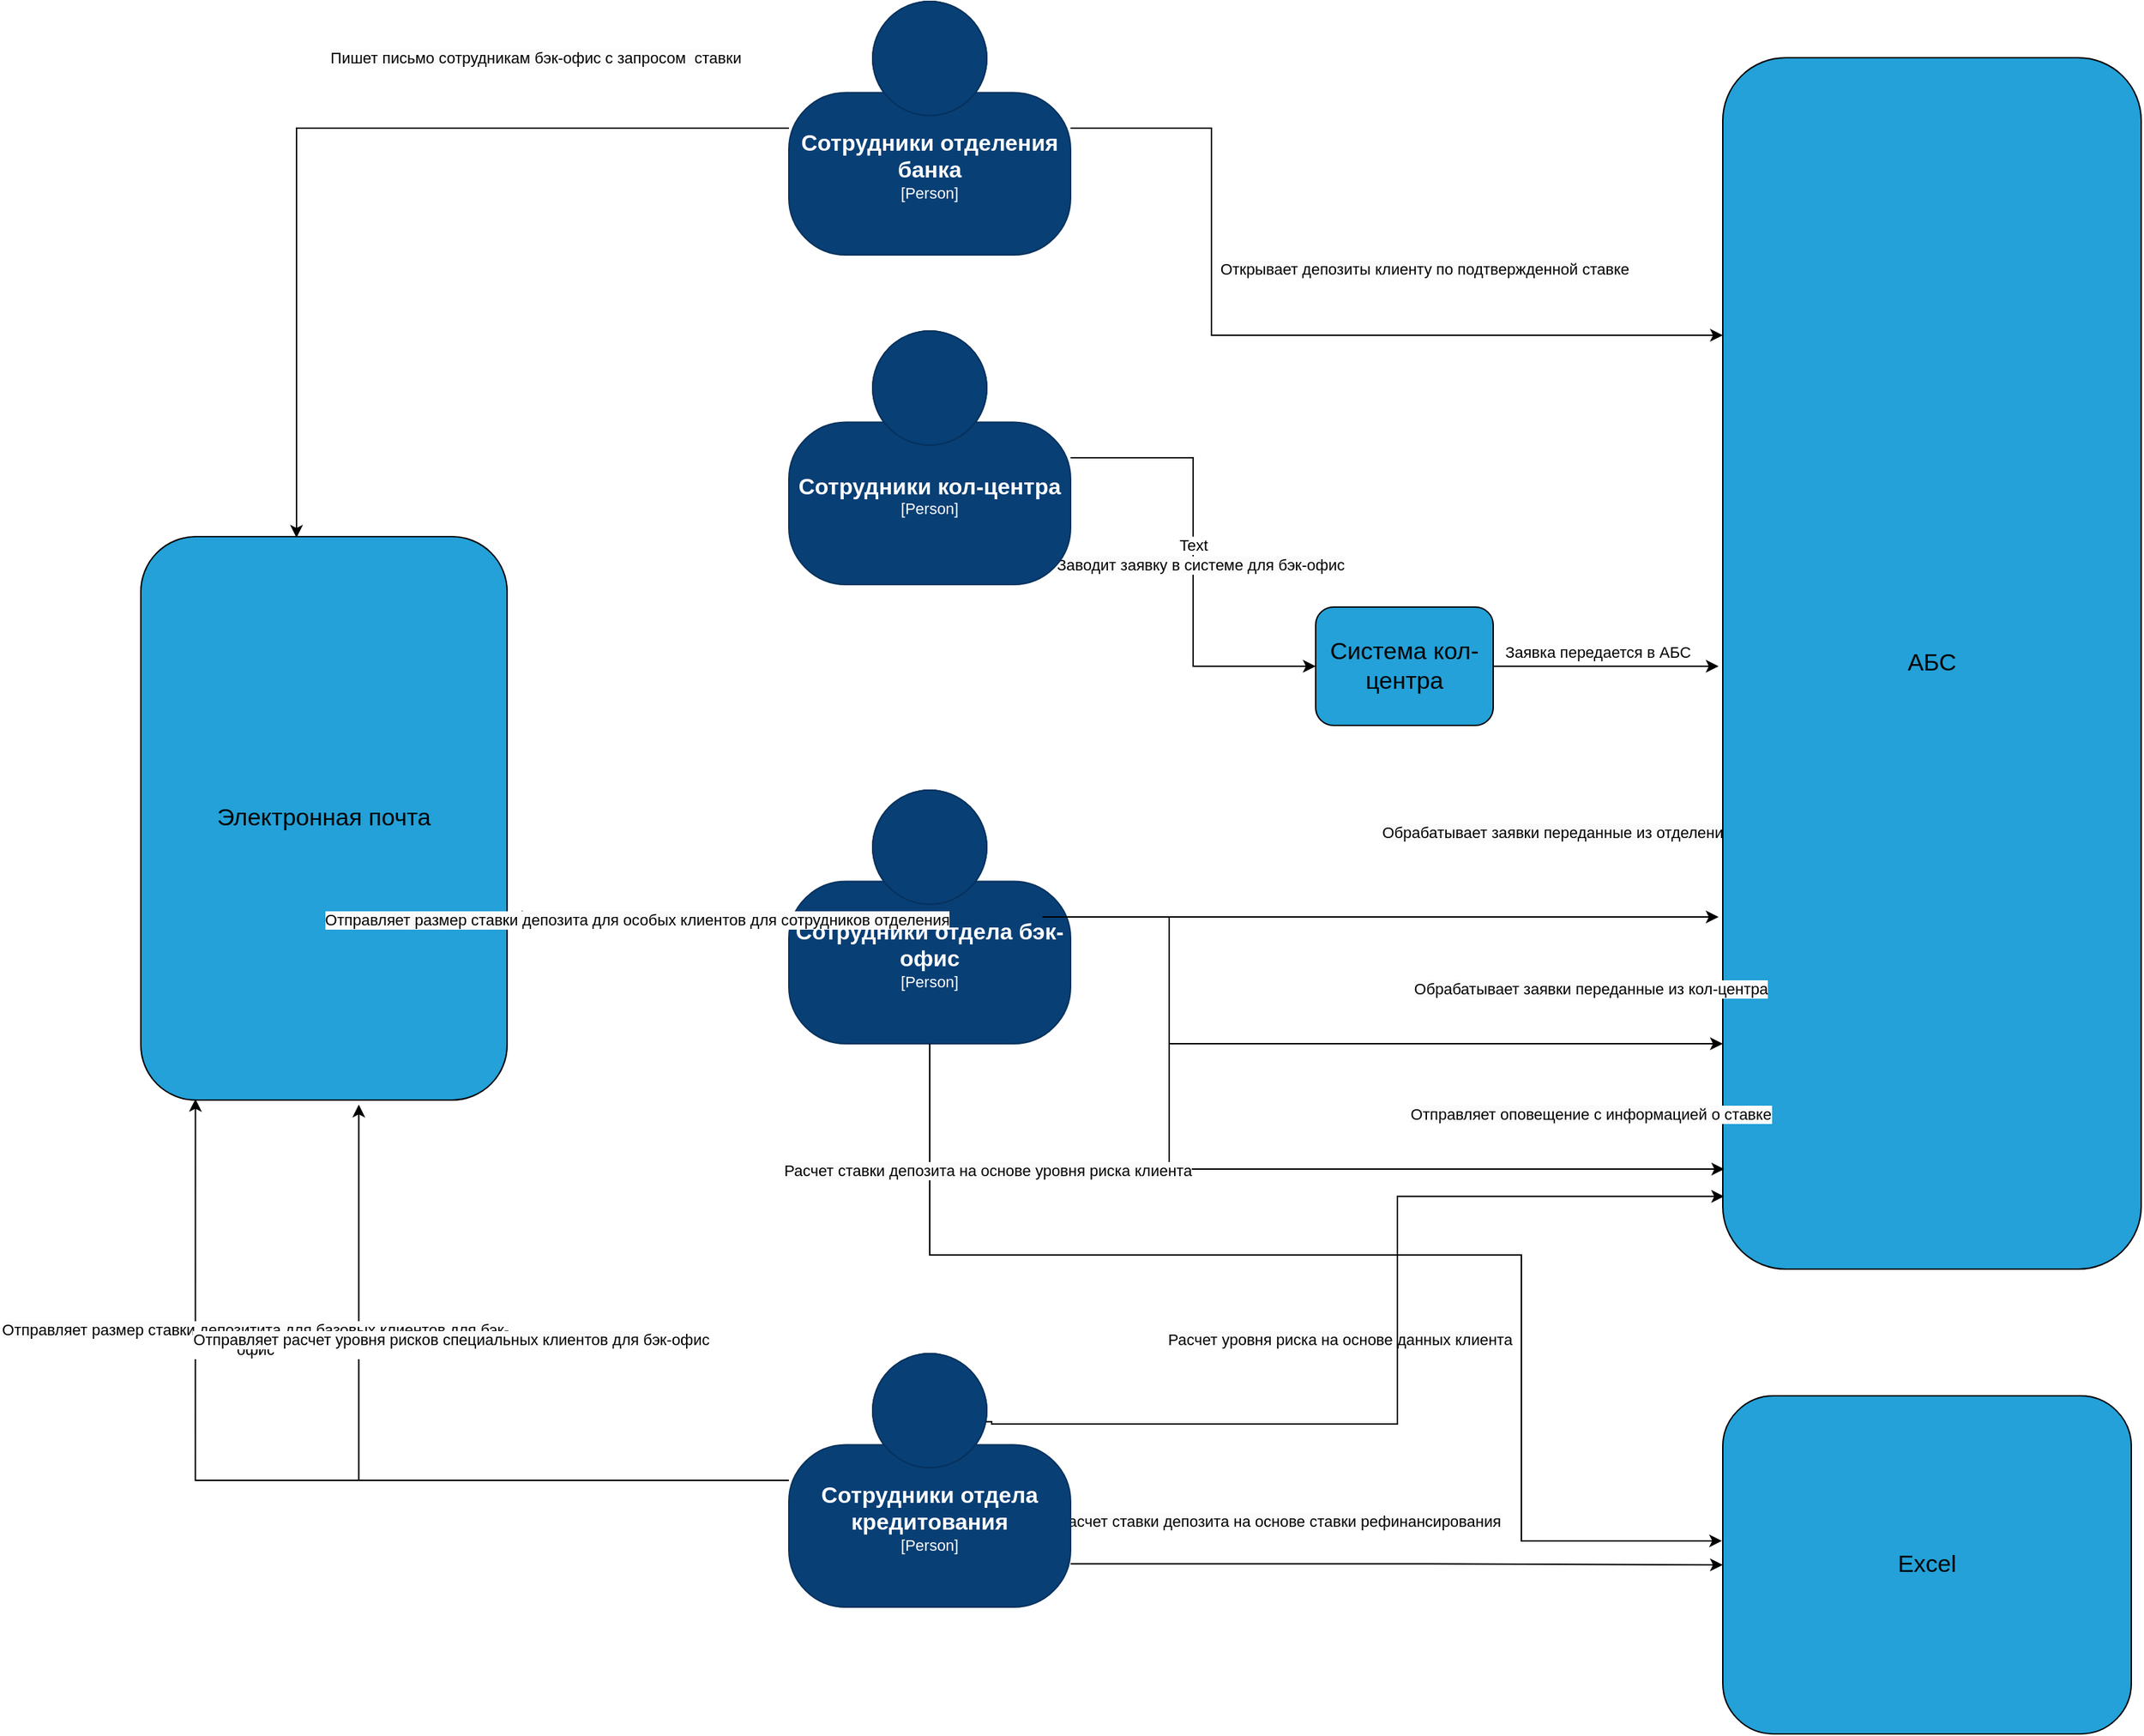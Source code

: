 <mxfile version="26.0.16">
  <diagram name="Страница — 1" id="9vtJU-iHYAu7Qe4TZaTC">
    <mxGraphModel dx="2772" dy="1955" grid="1" gridSize="10" guides="1" tooltips="1" connect="1" arrows="1" fold="1" page="1" pageScale="1" pageWidth="827" pageHeight="1169" math="0" shadow="0">
      <root>
        <mxCell id="0" />
        <mxCell id="1" parent="0" />
        <mxCell id="27JABKe4xjO0IqMqAIFX-33" style="edgeStyle=orthogonalEdgeStyle;rounded=0;orthogonalLoop=1;jettySize=auto;html=1;" edge="1" parent="1" source="27JABKe4xjO0IqMqAIFX-1">
          <mxGeometry relative="1" as="geometry">
            <mxPoint x="690" y="990" as="targetPoint" />
            <Array as="points" />
          </mxGeometry>
        </mxCell>
        <mxCell id="27JABKe4xjO0IqMqAIFX-34" value="&lt;font style=&quot;text-wrap-mode: wrap; background-color: rgb(251, 251, 251);&quot;&gt;Обрабатывает заявки переданные из отделения банка&lt;/font&gt;&lt;div&gt;&lt;font style=&quot;text-wrap-mode: wrap; background-color: rgb(251, 251, 251); font-size: 17px;&quot;&gt;&lt;br&gt;&lt;/font&gt;&lt;/div&gt;" style="edgeLabel;html=1;align=center;verticalAlign=middle;resizable=0;points=[];" vertex="1" connectable="0" parent="27JABKe4xjO0IqMqAIFX-33">
          <mxGeometry x="-0.479" y="-1" relative="1" as="geometry">
            <mxPoint x="241" y="-51" as="offset" />
          </mxGeometry>
        </mxCell>
        <object placeholders="1" c4Name="Сотрудники отдела бэк-офис" c4Type="Person" c4Description="" label="&lt;font style=&quot;font-size: 16px&quot;&gt;&lt;b&gt;%c4Name%&lt;/b&gt;&lt;/font&gt;&lt;div&gt;[%c4Type%]&lt;/div&gt;&lt;br&gt;&lt;div&gt;&lt;font style=&quot;font-size: 11px&quot;&gt;&lt;font color=&quot;#cccccc&quot;&gt;%c4Description%&lt;/font&gt;&lt;/div&gt;" id="27JABKe4xjO0IqMqAIFX-1">
          <mxCell style="html=1;fontSize=11;dashed=0;whiteSpace=wrap;fillColor=#083F75;strokeColor=#06315C;fontColor=#ffffff;shape=mxgraph.c4.person2;align=center;metaEdit=1;points=[[0.5,0,0],[1,0.5,0],[1,0.75,0],[0.75,1,0],[0.5,1,0],[0.25,1,0],[0,0.75,0],[0,0.5,0]];resizable=0;" vertex="1" parent="1">
            <mxGeometry x="30" y="900" width="200" height="180" as="geometry" />
          </mxCell>
        </object>
        <object placeholders="1" c4Name="Сотрудники отделения банка" c4Type="Person" c4Description="" label="&lt;font style=&quot;font-size: 16px&quot;&gt;&lt;b&gt;%c4Name%&lt;/b&gt;&lt;/font&gt;&lt;div&gt;[%c4Type%]&lt;/div&gt;&lt;br&gt;&lt;div&gt;&lt;font style=&quot;font-size: 11px&quot;&gt;&lt;font color=&quot;#cccccc&quot;&gt;%c4Description%&lt;/font&gt;&lt;/div&gt;" id="27JABKe4xjO0IqMqAIFX-2">
          <mxCell style="html=1;fontSize=11;dashed=0;whiteSpace=wrap;fillColor=#083F75;strokeColor=#06315C;fontColor=#ffffff;shape=mxgraph.c4.person2;align=center;metaEdit=1;points=[[0.5,0,0],[1,0.5,0],[1,0.75,0],[0.75,1,0],[0.5,1,0],[0.25,1,0],[0,0.75,0],[0,0.5,0]];resizable=0;" vertex="1" parent="1">
            <mxGeometry x="30" y="340" width="200" height="180" as="geometry" />
          </mxCell>
        </object>
        <mxCell id="27JABKe4xjO0IqMqAIFX-27" style="edgeStyle=orthogonalEdgeStyle;rounded=0;orthogonalLoop=1;jettySize=auto;html=1;entryX=0;entryY=0.5;entryDx=0;entryDy=0;" edge="1" parent="1" source="27JABKe4xjO0IqMqAIFX-3" target="27JABKe4xjO0IqMqAIFX-19">
          <mxGeometry relative="1" as="geometry" />
        </mxCell>
        <mxCell id="27JABKe4xjO0IqMqAIFX-28" value="Text" style="edgeLabel;html=1;align=center;verticalAlign=middle;resizable=0;points=[];" vertex="1" connectable="0" parent="27JABKe4xjO0IqMqAIFX-27">
          <mxGeometry x="-0.079" relative="1" as="geometry">
            <mxPoint as="offset" />
          </mxGeometry>
        </mxCell>
        <mxCell id="27JABKe4xjO0IqMqAIFX-29" value="&lt;span style=&quot;text-wrap-mode: wrap; background-color: rgb(251, 251, 251);&quot;&gt;&lt;font&gt;Заводит заявку в системе для бэк-офис&lt;/font&gt;&lt;/span&gt;" style="edgeLabel;html=1;align=center;verticalAlign=middle;resizable=0;points=[];" vertex="1" connectable="0" parent="27JABKe4xjO0IqMqAIFX-27">
          <mxGeometry x="-0.079" y="-2" relative="1" as="geometry">
            <mxPoint x="7" y="14" as="offset" />
          </mxGeometry>
        </mxCell>
        <object placeholders="1" c4Name="Сотрудники кол-центра" c4Type="Person" c4Description="" label="&lt;font style=&quot;font-size: 16px&quot;&gt;&lt;b&gt;%c4Name%&lt;/b&gt;&lt;/font&gt;&lt;div&gt;[%c4Type%]&lt;/div&gt;&lt;br&gt;&lt;div&gt;&lt;font style=&quot;font-size: 11px&quot;&gt;&lt;font color=&quot;#cccccc&quot;&gt;%c4Description%&lt;/font&gt;&lt;/div&gt;" id="27JABKe4xjO0IqMqAIFX-3">
          <mxCell style="html=1;fontSize=11;dashed=0;whiteSpace=wrap;fillColor=#083F75;strokeColor=#06315C;fontColor=#ffffff;shape=mxgraph.c4.person2;align=center;metaEdit=1;points=[[0.5,0,0],[1,0.5,0],[1,0.75,0],[0.75,1,0],[0.5,1,0],[0.25,1,0],[0,0.75,0],[0,0.5,0]];resizable=0;" vertex="1" parent="1">
            <mxGeometry x="30" y="574" width="200" height="180" as="geometry" />
          </mxCell>
        </object>
        <mxCell id="27JABKe4xjO0IqMqAIFX-42" style="edgeStyle=orthogonalEdgeStyle;rounded=0;orthogonalLoop=1;jettySize=auto;html=1;entryX=0;entryY=0.5;entryDx=0;entryDy=0;exitX=1;exitY=0.829;exitDx=0;exitDy=0;exitPerimeter=0;" edge="1" parent="1" source="27JABKe4xjO0IqMqAIFX-5" target="27JABKe4xjO0IqMqAIFX-22">
          <mxGeometry relative="1" as="geometry" />
        </mxCell>
        <mxCell id="27JABKe4xjO0IqMqAIFX-43" value="&lt;span style=&quot;text-wrap-mode: wrap; background-color: rgb(251, 251, 251);&quot;&gt;&lt;font&gt;Расчет ставки депозита на основе ставки рефинансирования&lt;/font&gt;&lt;/span&gt;" style="edgeLabel;html=1;align=center;verticalAlign=middle;resizable=0;points=[];" vertex="1" connectable="0" parent="27JABKe4xjO0IqMqAIFX-42">
          <mxGeometry x="-0.087" y="-3" relative="1" as="geometry">
            <mxPoint x="-64" y="-33" as="offset" />
          </mxGeometry>
        </mxCell>
        <mxCell id="27JABKe4xjO0IqMqAIFX-48" value="&lt;span style=&quot;text-wrap-mode: wrap; background-color: rgb(251, 251, 251);&quot;&gt;&lt;font&gt;Расчет уровня риска на основе данных клиента&lt;/font&gt;&lt;/span&gt;" style="edgeLabel;html=1;align=center;verticalAlign=middle;resizable=0;points=[];" vertex="1" connectable="0" parent="27JABKe4xjO0IqMqAIFX-42">
          <mxGeometry x="-0.087" y="-3" relative="1" as="geometry">
            <mxPoint x="-21" y="-162" as="offset" />
          </mxGeometry>
        </mxCell>
        <mxCell id="27JABKe4xjO0IqMqAIFX-61" style="edgeStyle=orthogonalEdgeStyle;rounded=0;orthogonalLoop=1;jettySize=auto;html=1;entryX=0.595;entryY=1.008;entryDx=0;entryDy=0;entryPerimeter=0;" edge="1" parent="1" source="27JABKe4xjO0IqMqAIFX-5" target="27JABKe4xjO0IqMqAIFX-21">
          <mxGeometry relative="1" as="geometry">
            <mxPoint x="-230" y="1130.0" as="targetPoint" />
          </mxGeometry>
        </mxCell>
        <object placeholders="1" c4Name="Сотрудники отдела кредитования" c4Type="Person" c4Description="" label="&lt;font style=&quot;font-size: 16px&quot;&gt;&lt;b&gt;%c4Name%&lt;/b&gt;&lt;/font&gt;&lt;div&gt;[%c4Type%]&lt;/div&gt;&lt;br&gt;&lt;div&gt;&lt;font style=&quot;font-size: 11px&quot;&gt;&lt;font color=&quot;#cccccc&quot;&gt;%c4Description%&lt;/font&gt;&lt;/div&gt;" id="27JABKe4xjO0IqMqAIFX-5">
          <mxCell style="html=1;fontSize=11;dashed=0;whiteSpace=wrap;fillColor=#083F75;strokeColor=#06315C;fontColor=#ffffff;shape=mxgraph.c4.person2;align=center;metaEdit=1;points=[[0.5,0,0],[1,0.5,0],[1,0.75,0],[0.75,1,0],[0.5,1,0],[0.25,1,0],[0,0.75,0],[0,0.5,0]];resizable=0;" vertex="1" parent="1">
            <mxGeometry x="30" y="1300" width="200" height="180" as="geometry" />
          </mxCell>
        </object>
        <mxCell id="27JABKe4xjO0IqMqAIFX-30" style="edgeStyle=orthogonalEdgeStyle;rounded=0;orthogonalLoop=1;jettySize=auto;html=1;" edge="1" parent="1" source="27JABKe4xjO0IqMqAIFX-19">
          <mxGeometry relative="1" as="geometry">
            <mxPoint x="690" y="812.0" as="targetPoint" />
          </mxGeometry>
        </mxCell>
        <mxCell id="27JABKe4xjO0IqMqAIFX-31" value="Заявка передается в АБС" style="edgeLabel;html=1;align=center;verticalAlign=middle;resizable=0;points=[];" vertex="1" connectable="0" parent="27JABKe4xjO0IqMqAIFX-30">
          <mxGeometry x="-0.003" y="3" relative="1" as="geometry">
            <mxPoint x="-9" y="-10" as="offset" />
          </mxGeometry>
        </mxCell>
        <mxCell id="27JABKe4xjO0IqMqAIFX-19" value="&lt;font style=&quot;font-size: 17px;&quot;&gt;Система кол-центра&lt;/font&gt;" style="rounded=1;whiteSpace=wrap;html=1;fillColor=#23A1D8;" vertex="1" parent="1">
          <mxGeometry x="404" y="770" width="126" height="84" as="geometry" />
        </mxCell>
        <mxCell id="27JABKe4xjO0IqMqAIFX-20" value="&lt;div&gt;&lt;font style=&quot;font-size: 17px;&quot;&gt;АБС&lt;/font&gt;&lt;/div&gt;" style="rounded=1;whiteSpace=wrap;html=1;fillColor=#23A1D8;" vertex="1" parent="1">
          <mxGeometry x="693" y="380" width="297" height="860" as="geometry" />
        </mxCell>
        <mxCell id="27JABKe4xjO0IqMqAIFX-21" value="&lt;span style=&quot;font-size: 17px;&quot;&gt;Электронная почта&lt;/span&gt;" style="rounded=1;whiteSpace=wrap;html=1;fillColor=#23A1D8;" vertex="1" parent="1">
          <mxGeometry x="-430" y="720" width="260" height="400" as="geometry" />
        </mxCell>
        <mxCell id="27JABKe4xjO0IqMqAIFX-22" value="&lt;span style=&quot;font-size: 17px;&quot;&gt;Excel&lt;/span&gt;" style="rounded=1;whiteSpace=wrap;html=1;fillColor=#23A1D8;" vertex="1" parent="1">
          <mxGeometry x="693" y="1330" width="290" height="240" as="geometry" />
        </mxCell>
        <mxCell id="27JABKe4xjO0IqMqAIFX-25" style="edgeStyle=orthogonalEdgeStyle;rounded=0;orthogonalLoop=1;jettySize=auto;html=1;" edge="1" parent="1" source="27JABKe4xjO0IqMqAIFX-2" target="27JABKe4xjO0IqMqAIFX-20">
          <mxGeometry relative="1" as="geometry">
            <mxPoint x="670" y="572" as="targetPoint" />
            <Array as="points">
              <mxPoint x="330" y="430" />
              <mxPoint x="330" y="577" />
            </Array>
          </mxGeometry>
        </mxCell>
        <mxCell id="27JABKe4xjO0IqMqAIFX-26" value="&lt;span style=&quot;text-wrap-mode: wrap; background-color: rgb(251, 251, 251);&quot;&gt;&lt;font&gt;Открывает депозиты клиенту по подтвержденной ставке&lt;/font&gt;&lt;/span&gt;" style="edgeLabel;html=1;align=center;verticalAlign=middle;resizable=0;points=[];" vertex="1" connectable="0" parent="27JABKe4xjO0IqMqAIFX-25">
          <mxGeometry x="0.342" relative="1" as="geometry">
            <mxPoint x="-12" y="-47" as="offset" />
          </mxGeometry>
        </mxCell>
        <mxCell id="27JABKe4xjO0IqMqAIFX-35" style="edgeStyle=orthogonalEdgeStyle;rounded=0;orthogonalLoop=1;jettySize=auto;html=1;" edge="1" parent="1" target="27JABKe4xjO0IqMqAIFX-20">
          <mxGeometry relative="1" as="geometry">
            <mxPoint x="210" y="990" as="sourcePoint" />
            <mxPoint x="672.076" y="1119.44" as="targetPoint" />
            <Array as="points">
              <mxPoint x="300" y="990" />
              <mxPoint x="300" y="1080" />
            </Array>
          </mxGeometry>
        </mxCell>
        <mxCell id="27JABKe4xjO0IqMqAIFX-36" value="&lt;font style=&quot;text-wrap-mode: wrap; background-color: rgb(251, 251, 251);&quot;&gt;Обрабатывает заявки переданные из кол-центра&lt;/font&gt;" style="edgeLabel;html=1;align=center;verticalAlign=middle;resizable=0;points=[];" vertex="1" connectable="0" parent="27JABKe4xjO0IqMqAIFX-35">
          <mxGeometry x="0.473" relative="1" as="geometry">
            <mxPoint x="57" y="-39" as="offset" />
          </mxGeometry>
        </mxCell>
        <mxCell id="27JABKe4xjO0IqMqAIFX-40" value="&lt;font style=&quot;text-wrap-mode: wrap; background-color: rgb(251, 251, 251);&quot;&gt;Отправляет оповещение с информацией о ставке&lt;/font&gt;" style="edgeLabel;html=1;align=center;verticalAlign=middle;resizable=0;points=[];" vertex="1" connectable="0" parent="27JABKe4xjO0IqMqAIFX-35">
          <mxGeometry x="0.473" relative="1" as="geometry">
            <mxPoint x="57" y="50" as="offset" />
          </mxGeometry>
        </mxCell>
        <mxCell id="27JABKe4xjO0IqMqAIFX-38" style="edgeStyle=orthogonalEdgeStyle;rounded=0;orthogonalLoop=1;jettySize=auto;html=1;" edge="1" parent="1" source="27JABKe4xjO0IqMqAIFX-1">
          <mxGeometry relative="1" as="geometry">
            <mxPoint x="694" y="1169" as="targetPoint" />
            <Array as="points">
              <mxPoint x="300" y="990" />
              <mxPoint x="300" y="1169" />
            </Array>
          </mxGeometry>
        </mxCell>
        <mxCell id="27JABKe4xjO0IqMqAIFX-46" style="edgeStyle=orthogonalEdgeStyle;rounded=0;orthogonalLoop=1;jettySize=auto;html=1;entryX=0.003;entryY=0.94;entryDx=0;entryDy=0;entryPerimeter=0;exitX=0.7;exitY=0.269;exitDx=0;exitDy=0;exitPerimeter=0;" edge="1" parent="1" source="27JABKe4xjO0IqMqAIFX-5" target="27JABKe4xjO0IqMqAIFX-20">
          <mxGeometry relative="1" as="geometry">
            <Array as="points">
              <mxPoint x="174" y="1348" />
              <mxPoint x="174" y="1350" />
              <mxPoint x="462" y="1350" />
              <mxPoint x="462" y="1188" />
            </Array>
          </mxGeometry>
        </mxCell>
        <mxCell id="27JABKe4xjO0IqMqAIFX-47" value="&lt;div&gt;&lt;br&gt;&lt;/div&gt;" style="edgeLabel;html=1;align=center;verticalAlign=middle;resizable=0;points=[];" vertex="1" connectable="0" parent="27JABKe4xjO0IqMqAIFX-46">
          <mxGeometry x="-0.466" y="4" relative="1" as="geometry">
            <mxPoint y="-1" as="offset" />
          </mxGeometry>
        </mxCell>
        <mxCell id="27JABKe4xjO0IqMqAIFX-49" style="edgeStyle=orthogonalEdgeStyle;rounded=0;orthogonalLoop=1;jettySize=auto;html=1;entryX=-0.002;entryY=0.429;entryDx=0;entryDy=0;entryPerimeter=0;" edge="1" parent="1" source="27JABKe4xjO0IqMqAIFX-1" target="27JABKe4xjO0IqMqAIFX-22">
          <mxGeometry relative="1" as="geometry">
            <Array as="points">
              <mxPoint x="130" y="1230" />
              <mxPoint x="550" y="1230" />
              <mxPoint x="550" y="1433" />
            </Array>
          </mxGeometry>
        </mxCell>
        <mxCell id="27JABKe4xjO0IqMqAIFX-50" value="&lt;span style=&quot;text-wrap-mode: wrap; background-color: rgb(251, 251, 251);&quot;&gt;Расчет ставки депозита на основе уровня риска клиента&lt;/span&gt;" style="edgeLabel;html=1;align=center;verticalAlign=middle;resizable=0;points=[];" vertex="1" connectable="0" parent="27JABKe4xjO0IqMqAIFX-49">
          <mxGeometry x="-0.511" y="3" relative="1" as="geometry">
            <mxPoint x="-33" y="-57" as="offset" />
          </mxGeometry>
        </mxCell>
        <mxCell id="27JABKe4xjO0IqMqAIFX-53" style="edgeStyle=orthogonalEdgeStyle;rounded=0;orthogonalLoop=1;jettySize=auto;html=1;entryX=0.425;entryY=0.002;entryDx=0;entryDy=0;entryPerimeter=0;" edge="1" parent="1" source="27JABKe4xjO0IqMqAIFX-2" target="27JABKe4xjO0IqMqAIFX-21">
          <mxGeometry relative="1" as="geometry" />
        </mxCell>
        <mxCell id="27JABKe4xjO0IqMqAIFX-54" value="&lt;span style=&quot;text-wrap-mode: wrap; background-color: rgb(251, 251, 251);&quot;&gt;Пишет письмо сотрудникам бэк-офис с запросом&amp;nbsp; ставки&lt;/span&gt;" style="edgeLabel;html=1;align=center;verticalAlign=middle;resizable=0;points=[];" vertex="1" connectable="0" parent="27JABKe4xjO0IqMqAIFX-53">
          <mxGeometry x="-0.081" y="2" relative="1" as="geometry">
            <mxPoint x="114" y="-52" as="offset" />
          </mxGeometry>
        </mxCell>
        <mxCell id="27JABKe4xjO0IqMqAIFX-56" style="edgeStyle=orthogonalEdgeStyle;rounded=0;orthogonalLoop=1;jettySize=auto;html=1;" edge="1" parent="1" source="27JABKe4xjO0IqMqAIFX-1">
          <mxGeometry relative="1" as="geometry">
            <mxPoint x="-168" y="990" as="targetPoint" />
          </mxGeometry>
        </mxCell>
        <mxCell id="27JABKe4xjO0IqMqAIFX-57" value="&lt;span style=&quot;text-wrap-mode: wrap; background-color: rgb(251, 251, 251);&quot;&gt;&lt;font&gt;Отправляет размер ставки депозита для особых клиентов для сотрудников отделения&lt;/font&gt;&lt;/span&gt;" style="edgeLabel;html=1;align=center;verticalAlign=middle;resizable=0;points=[];" vertex="1" connectable="0" parent="27JABKe4xjO0IqMqAIFX-56">
          <mxGeometry x="0.098" y="1" relative="1" as="geometry">
            <mxPoint as="offset" />
          </mxGeometry>
        </mxCell>
        <mxCell id="27JABKe4xjO0IqMqAIFX-59" style="edgeStyle=orthogonalEdgeStyle;rounded=0;orthogonalLoop=1;jettySize=auto;html=1;entryX=0.149;entryY=0.998;entryDx=0;entryDy=0;entryPerimeter=0;" edge="1" parent="1" source="27JABKe4xjO0IqMqAIFX-5" target="27JABKe4xjO0IqMqAIFX-21">
          <mxGeometry relative="1" as="geometry" />
        </mxCell>
        <mxCell id="27JABKe4xjO0IqMqAIFX-60" value="&lt;span style=&quot;text-wrap-mode: wrap; background-color: rgb(251, 251, 251);&quot;&gt;Отправляет размер ставки депозитита для базовых клиентов для бэк-&lt;/span&gt;&lt;div&gt;&lt;span style=&quot;text-wrap-mode: wrap; background-color: rgb(251, 251, 251);&quot;&gt;офис&lt;/span&gt;&lt;/div&gt;" style="edgeLabel;html=1;align=center;verticalAlign=middle;resizable=0;points=[];" vertex="1" connectable="0" parent="27JABKe4xjO0IqMqAIFX-59">
          <mxGeometry x="-0.325" relative="1" as="geometry">
            <mxPoint x="-146" y="-100" as="offset" />
          </mxGeometry>
        </mxCell>
        <mxCell id="27JABKe4xjO0IqMqAIFX-62" value="&lt;span style=&quot;text-wrap-mode: wrap; background-color: rgb(251, 251, 251);&quot;&gt;Отправляет расчет уровня рисков специальных клиентов для бэк-офис&lt;/span&gt;" style="edgeLabel;html=1;align=center;verticalAlign=middle;resizable=0;points=[];" vertex="1" connectable="0" parent="27JABKe4xjO0IqMqAIFX-59">
          <mxGeometry x="-0.372" y="-3" relative="1" as="geometry">
            <mxPoint x="-23" y="-97" as="offset" />
          </mxGeometry>
        </mxCell>
      </root>
    </mxGraphModel>
  </diagram>
</mxfile>
